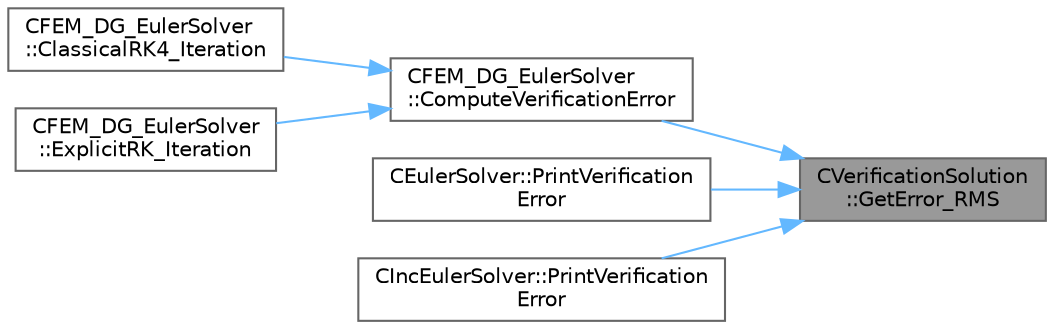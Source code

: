 digraph "CVerificationSolution::GetError_RMS"
{
 // LATEX_PDF_SIZE
  bgcolor="transparent";
  edge [fontname=Helvetica,fontsize=10,labelfontname=Helvetica,labelfontsize=10];
  node [fontname=Helvetica,fontsize=10,shape=box,height=0.2,width=0.4];
  rankdir="RL";
  Node1 [id="Node000001",label="CVerificationSolution\l::GetError_RMS",height=0.2,width=0.4,color="gray40", fillcolor="grey60", style="filled", fontcolor="black",tooltip="Get the global RMS error for verification cases."];
  Node1 -> Node2 [id="edge1_Node000001_Node000002",dir="back",color="steelblue1",style="solid",tooltip=" "];
  Node2 [id="Node000002",label="CFEM_DG_EulerSolver\l::ComputeVerificationError",height=0.2,width=0.4,color="grey40", fillcolor="white", style="filled",URL="$classCFEM__DG__EulerSolver.html#a141f2b877000daec03e9aeb68ce6aebf",tooltip="Compute the global error measures (L2, Linf) for verification cases."];
  Node2 -> Node3 [id="edge2_Node000002_Node000003",dir="back",color="steelblue1",style="solid",tooltip=" "];
  Node3 [id="Node000003",label="CFEM_DG_EulerSolver\l::ClassicalRK4_Iteration",height=0.2,width=0.4,color="grey40", fillcolor="white", style="filled",URL="$classCFEM__DG__EulerSolver.html#a5f05845eb2f1bb8619d7da896e6aa3f3",tooltip="Update the solution using the classical fourth-order Runge-Kutta scheme."];
  Node2 -> Node4 [id="edge3_Node000002_Node000004",dir="back",color="steelblue1",style="solid",tooltip=" "];
  Node4 [id="Node000004",label="CFEM_DG_EulerSolver\l::ExplicitRK_Iteration",height=0.2,width=0.4,color="grey40", fillcolor="white", style="filled",URL="$classCFEM__DG__EulerSolver.html#a980de4518bb9a77a25146d56ae072acf",tooltip="Update the solution using a Runge-Kutta scheme."];
  Node1 -> Node5 [id="edge4_Node000001_Node000005",dir="back",color="steelblue1",style="solid",tooltip=" "];
  Node5 [id="Node000005",label="CEulerSolver::PrintVerification\lError",height=0.2,width=0.4,color="grey40", fillcolor="white", style="filled",URL="$classCEulerSolver.html#ac27970bc2f17bc5d85aa6ec3ad08999a",tooltip="Print verification error to screen."];
  Node1 -> Node6 [id="edge5_Node000001_Node000006",dir="back",color="steelblue1",style="solid",tooltip=" "];
  Node6 [id="Node000006",label="CIncEulerSolver::PrintVerification\lError",height=0.2,width=0.4,color="grey40", fillcolor="white", style="filled",URL="$classCIncEulerSolver.html#ad49db6af0797eb6ffabad575fb282815",tooltip="Print verification error to screen."];
}
